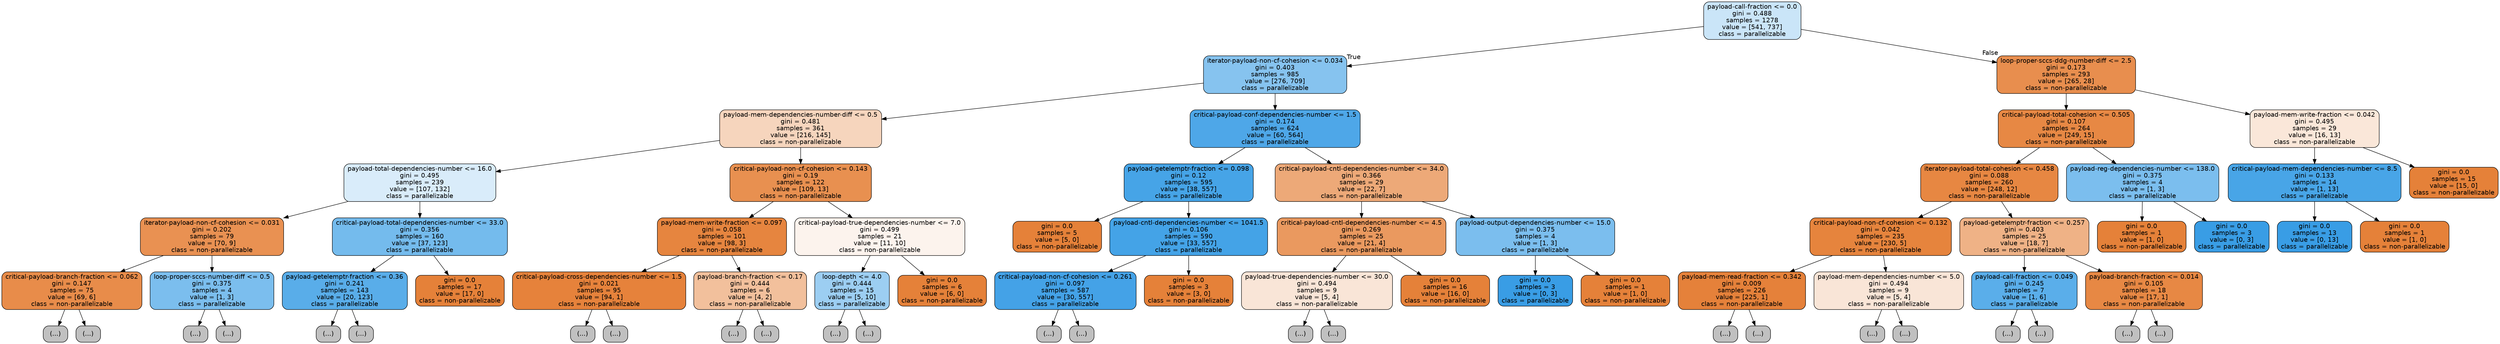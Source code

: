 digraph Tree {
node [shape=box, style="filled, rounded", color="black", fontname=helvetica] ;
edge [fontname=helvetica] ;
0 [label="payload-call-fraction <= 0.0\ngini = 0.488\nsamples = 1278\nvalue = [541, 737]\nclass = parallelizable", fillcolor="#399de544"] ;
1 [label="iterator-payload-non-cf-cohesion <= 0.034\ngini = 0.403\nsamples = 985\nvalue = [276, 709]\nclass = parallelizable", fillcolor="#399de59c"] ;
0 -> 1 [labeldistance=2.5, labelangle=45, headlabel="True"] ;
2 [label="payload-mem-dependencies-number-diff <= 0.5\ngini = 0.481\nsamples = 361\nvalue = [216, 145]\nclass = non-parallelizable", fillcolor="#e5813954"] ;
1 -> 2 ;
3 [label="payload-total-dependencies-number <= 16.0\ngini = 0.495\nsamples = 239\nvalue = [107, 132]\nclass = parallelizable", fillcolor="#399de530"] ;
2 -> 3 ;
4 [label="iterator-payload-non-cf-cohesion <= 0.031\ngini = 0.202\nsamples = 79\nvalue = [70, 9]\nclass = non-parallelizable", fillcolor="#e58139de"] ;
3 -> 4 ;
5 [label="critical-payload-branch-fraction <= 0.062\ngini = 0.147\nsamples = 75\nvalue = [69, 6]\nclass = non-parallelizable", fillcolor="#e58139e9"] ;
4 -> 5 ;
6 [label="(...)", fillcolor="#C0C0C0"] ;
5 -> 6 ;
9 [label="(...)", fillcolor="#C0C0C0"] ;
5 -> 9 ;
18 [label="loop-proper-sccs-number-diff <= 0.5\ngini = 0.375\nsamples = 4\nvalue = [1, 3]\nclass = parallelizable", fillcolor="#399de5aa"] ;
4 -> 18 ;
19 [label="(...)", fillcolor="#C0C0C0"] ;
18 -> 19 ;
20 [label="(...)", fillcolor="#C0C0C0"] ;
18 -> 20 ;
21 [label="critical-payload-total-dependencies-number <= 33.0\ngini = 0.356\nsamples = 160\nvalue = [37, 123]\nclass = parallelizable", fillcolor="#399de5b2"] ;
3 -> 21 ;
22 [label="payload-getelemptr-fraction <= 0.36\ngini = 0.241\nsamples = 143\nvalue = [20, 123]\nclass = parallelizable", fillcolor="#399de5d6"] ;
21 -> 22 ;
23 [label="(...)", fillcolor="#C0C0C0"] ;
22 -> 23 ;
40 [label="(...)", fillcolor="#C0C0C0"] ;
22 -> 40 ;
43 [label="gini = 0.0\nsamples = 17\nvalue = [17, 0]\nclass = non-parallelizable", fillcolor="#e58139ff"] ;
21 -> 43 ;
44 [label="critical-payload-non-cf-cohesion <= 0.143\ngini = 0.19\nsamples = 122\nvalue = [109, 13]\nclass = non-parallelizable", fillcolor="#e58139e1"] ;
2 -> 44 ;
45 [label="payload-mem-write-fraction <= 0.097\ngini = 0.058\nsamples = 101\nvalue = [98, 3]\nclass = non-parallelizable", fillcolor="#e58139f7"] ;
44 -> 45 ;
46 [label="critical-payload-cross-dependencies-number <= 1.5\ngini = 0.021\nsamples = 95\nvalue = [94, 1]\nclass = non-parallelizable", fillcolor="#e58139fc"] ;
45 -> 46 ;
47 [label="(...)", fillcolor="#C0C0C0"] ;
46 -> 47 ;
48 [label="(...)", fillcolor="#C0C0C0"] ;
46 -> 48 ;
51 [label="payload-branch-fraction <= 0.17\ngini = 0.444\nsamples = 6\nvalue = [4, 2]\nclass = non-parallelizable", fillcolor="#e581397f"] ;
45 -> 51 ;
52 [label="(...)", fillcolor="#C0C0C0"] ;
51 -> 52 ;
53 [label="(...)", fillcolor="#C0C0C0"] ;
51 -> 53 ;
54 [label="critical-payload-true-dependencies-number <= 7.0\ngini = 0.499\nsamples = 21\nvalue = [11, 10]\nclass = non-parallelizable", fillcolor="#e5813917"] ;
44 -> 54 ;
55 [label="loop-depth <= 4.0\ngini = 0.444\nsamples = 15\nvalue = [5, 10]\nclass = parallelizable", fillcolor="#399de57f"] ;
54 -> 55 ;
56 [label="(...)", fillcolor="#C0C0C0"] ;
55 -> 56 ;
61 [label="(...)", fillcolor="#C0C0C0"] ;
55 -> 61 ;
62 [label="gini = 0.0\nsamples = 6\nvalue = [6, 0]\nclass = non-parallelizable", fillcolor="#e58139ff"] ;
54 -> 62 ;
63 [label="critical-payload-conf-dependencies-number <= 1.5\ngini = 0.174\nsamples = 624\nvalue = [60, 564]\nclass = parallelizable", fillcolor="#399de5e4"] ;
1 -> 63 ;
64 [label="payload-getelemptr-fraction <= 0.098\ngini = 0.12\nsamples = 595\nvalue = [38, 557]\nclass = parallelizable", fillcolor="#399de5ee"] ;
63 -> 64 ;
65 [label="gini = 0.0\nsamples = 5\nvalue = [5, 0]\nclass = non-parallelizable", fillcolor="#e58139ff"] ;
64 -> 65 ;
66 [label="payload-cntl-dependencies-number <= 1041.5\ngini = 0.106\nsamples = 590\nvalue = [33, 557]\nclass = parallelizable", fillcolor="#399de5f0"] ;
64 -> 66 ;
67 [label="critical-payload-non-cf-cohesion <= 0.261\ngini = 0.097\nsamples = 587\nvalue = [30, 557]\nclass = parallelizable", fillcolor="#399de5f1"] ;
66 -> 67 ;
68 [label="(...)", fillcolor="#C0C0C0"] ;
67 -> 68 ;
137 [label="(...)", fillcolor="#C0C0C0"] ;
67 -> 137 ;
140 [label="gini = 0.0\nsamples = 3\nvalue = [3, 0]\nclass = non-parallelizable", fillcolor="#e58139ff"] ;
66 -> 140 ;
141 [label="critical-payload-cntl-dependencies-number <= 34.0\ngini = 0.366\nsamples = 29\nvalue = [22, 7]\nclass = non-parallelizable", fillcolor="#e58139ae"] ;
63 -> 141 ;
142 [label="critical-payload-cntl-dependencies-number <= 4.5\ngini = 0.269\nsamples = 25\nvalue = [21, 4]\nclass = non-parallelizable", fillcolor="#e58139ce"] ;
141 -> 142 ;
143 [label="payload-true-dependencies-number <= 30.0\ngini = 0.494\nsamples = 9\nvalue = [5, 4]\nclass = non-parallelizable", fillcolor="#e5813933"] ;
142 -> 143 ;
144 [label="(...)", fillcolor="#C0C0C0"] ;
143 -> 144 ;
145 [label="(...)", fillcolor="#C0C0C0"] ;
143 -> 145 ;
150 [label="gini = 0.0\nsamples = 16\nvalue = [16, 0]\nclass = non-parallelizable", fillcolor="#e58139ff"] ;
142 -> 150 ;
151 [label="payload-output-dependencies-number <= 15.0\ngini = 0.375\nsamples = 4\nvalue = [1, 3]\nclass = parallelizable", fillcolor="#399de5aa"] ;
141 -> 151 ;
152 [label="gini = 0.0\nsamples = 3\nvalue = [0, 3]\nclass = parallelizable", fillcolor="#399de5ff"] ;
151 -> 152 ;
153 [label="gini = 0.0\nsamples = 1\nvalue = [1, 0]\nclass = non-parallelizable", fillcolor="#e58139ff"] ;
151 -> 153 ;
154 [label="loop-proper-sccs-ddg-number-diff <= 2.5\ngini = 0.173\nsamples = 293\nvalue = [265, 28]\nclass = non-parallelizable", fillcolor="#e58139e4"] ;
0 -> 154 [labeldistance=2.5, labelangle=-45, headlabel="False"] ;
155 [label="critical-payload-total-cohesion <= 0.505\ngini = 0.107\nsamples = 264\nvalue = [249, 15]\nclass = non-parallelizable", fillcolor="#e58139f0"] ;
154 -> 155 ;
156 [label="iterator-payload-total-cohesion <= 0.458\ngini = 0.088\nsamples = 260\nvalue = [248, 12]\nclass = non-parallelizable", fillcolor="#e58139f3"] ;
155 -> 156 ;
157 [label="critical-payload-non-cf-cohesion <= 0.132\ngini = 0.042\nsamples = 235\nvalue = [230, 5]\nclass = non-parallelizable", fillcolor="#e58139f9"] ;
156 -> 157 ;
158 [label="payload-mem-read-fraction <= 0.342\ngini = 0.009\nsamples = 226\nvalue = [225, 1]\nclass = non-parallelizable", fillcolor="#e58139fe"] ;
157 -> 158 ;
159 [label="(...)", fillcolor="#C0C0C0"] ;
158 -> 159 ;
160 [label="(...)", fillcolor="#C0C0C0"] ;
158 -> 160 ;
163 [label="payload-mem-dependencies-number <= 5.0\ngini = 0.494\nsamples = 9\nvalue = [5, 4]\nclass = non-parallelizable", fillcolor="#e5813933"] ;
157 -> 163 ;
164 [label="(...)", fillcolor="#C0C0C0"] ;
163 -> 164 ;
165 [label="(...)", fillcolor="#C0C0C0"] ;
163 -> 165 ;
166 [label="payload-getelemptr-fraction <= 0.257\ngini = 0.403\nsamples = 25\nvalue = [18, 7]\nclass = non-parallelizable", fillcolor="#e581399c"] ;
156 -> 166 ;
167 [label="payload-call-fraction <= 0.049\ngini = 0.245\nsamples = 7\nvalue = [1, 6]\nclass = parallelizable", fillcolor="#399de5d4"] ;
166 -> 167 ;
168 [label="(...)", fillcolor="#C0C0C0"] ;
167 -> 168 ;
169 [label="(...)", fillcolor="#C0C0C0"] ;
167 -> 169 ;
170 [label="payload-branch-fraction <= 0.014\ngini = 0.105\nsamples = 18\nvalue = [17, 1]\nclass = non-parallelizable", fillcolor="#e58139f0"] ;
166 -> 170 ;
171 [label="(...)", fillcolor="#C0C0C0"] ;
170 -> 171 ;
172 [label="(...)", fillcolor="#C0C0C0"] ;
170 -> 172 ;
173 [label="payload-reg-dependencies-number <= 138.0\ngini = 0.375\nsamples = 4\nvalue = [1, 3]\nclass = parallelizable", fillcolor="#399de5aa"] ;
155 -> 173 ;
174 [label="gini = 0.0\nsamples = 1\nvalue = [1, 0]\nclass = non-parallelizable", fillcolor="#e58139ff"] ;
173 -> 174 ;
175 [label="gini = 0.0\nsamples = 3\nvalue = [0, 3]\nclass = parallelizable", fillcolor="#399de5ff"] ;
173 -> 175 ;
176 [label="payload-mem-write-fraction <= 0.042\ngini = 0.495\nsamples = 29\nvalue = [16, 13]\nclass = non-parallelizable", fillcolor="#e5813930"] ;
154 -> 176 ;
177 [label="critical-payload-mem-dependencies-number <= 8.5\ngini = 0.133\nsamples = 14\nvalue = [1, 13]\nclass = parallelizable", fillcolor="#399de5eb"] ;
176 -> 177 ;
178 [label="gini = 0.0\nsamples = 13\nvalue = [0, 13]\nclass = parallelizable", fillcolor="#399de5ff"] ;
177 -> 178 ;
179 [label="gini = 0.0\nsamples = 1\nvalue = [1, 0]\nclass = non-parallelizable", fillcolor="#e58139ff"] ;
177 -> 179 ;
180 [label="gini = 0.0\nsamples = 15\nvalue = [15, 0]\nclass = non-parallelizable", fillcolor="#e58139ff"] ;
176 -> 180 ;
}
